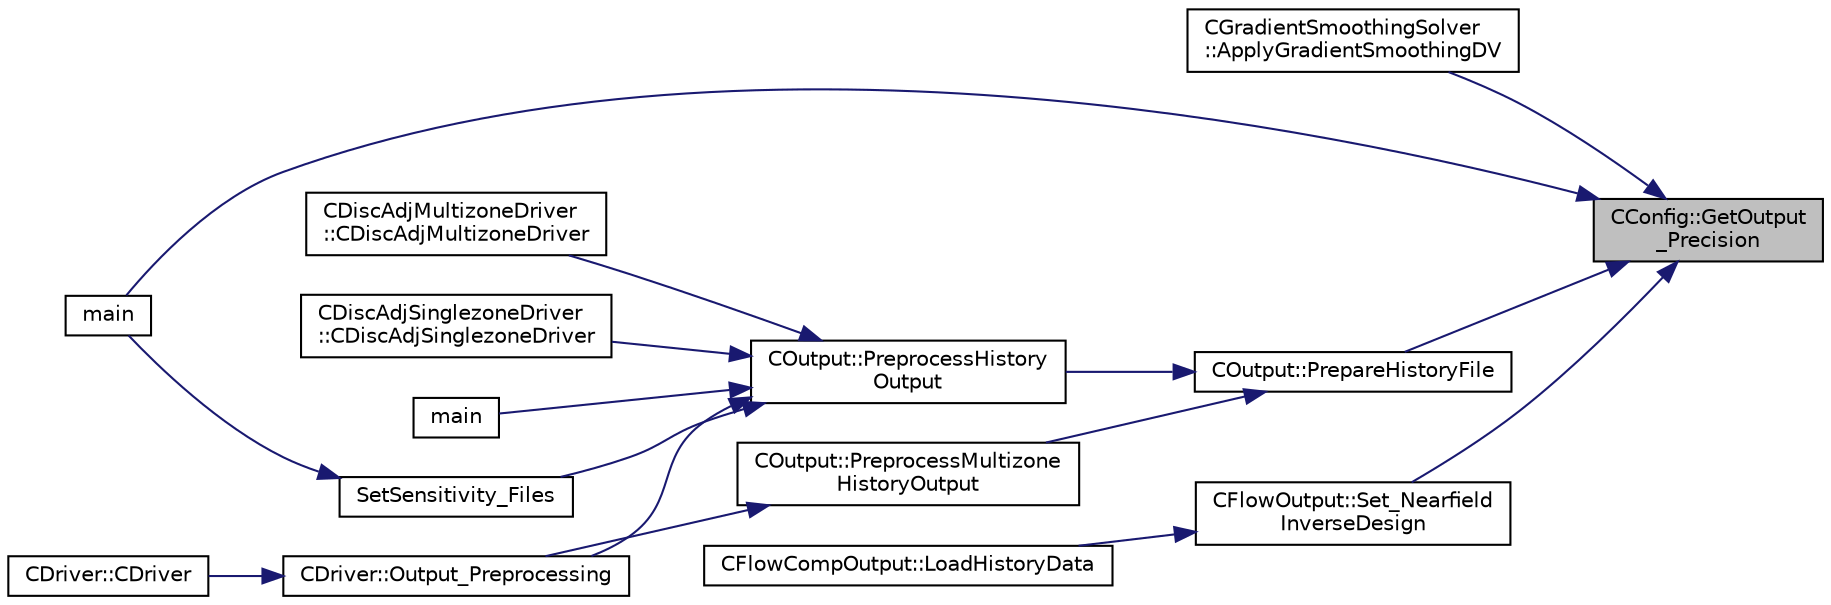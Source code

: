 digraph "CConfig::GetOutput_Precision"
{
 // LATEX_PDF_SIZE
  edge [fontname="Helvetica",fontsize="10",labelfontname="Helvetica",labelfontsize="10"];
  node [fontname="Helvetica",fontsize="10",shape=record];
  rankdir="RL";
  Node1 [label="CConfig::GetOutput\l_Precision",height=0.2,width=0.4,color="black", fillcolor="grey75", style="filled", fontcolor="black",tooltip="Get the output precision to be used in <ofstream>.precision(value) for history and SU2_DOT output."];
  Node1 -> Node2 [dir="back",color="midnightblue",fontsize="10",style="solid",fontname="Helvetica"];
  Node2 [label="CGradientSmoothingSolver\l::ApplyGradientSmoothingDV",height=0.2,width=0.4,color="black", fillcolor="white", style="filled",URL="$classCGradientSmoothingSolver.html#a443fb04934697664cd7defae114e6ef4",tooltip="All steps required for smoothing the whole system on DV level in an iterative way."];
  Node1 -> Node3 [dir="back",color="midnightblue",fontsize="10",style="solid",fontname="Helvetica"];
  Node3 [label="main",height=0.2,width=0.4,color="black", fillcolor="white", style="filled",URL="$SU2__DOT_8cpp.html#a0ddf1224851353fc92bfbff6f499fa97",tooltip=" "];
  Node1 -> Node4 [dir="back",color="midnightblue",fontsize="10",style="solid",fontname="Helvetica"];
  Node4 [label="COutput::PrepareHistoryFile",height=0.2,width=0.4,color="black", fillcolor="white", style="filled",URL="$classCOutput.html#a3407b42ec9ed68db746446e34d17dc3e",tooltip="Open the history file and write the header."];
  Node4 -> Node5 [dir="back",color="midnightblue",fontsize="10",style="solid",fontname="Helvetica"];
  Node5 [label="COutput::PreprocessHistory\lOutput",height=0.2,width=0.4,color="black", fillcolor="white", style="filled",URL="$classCOutput.html#afbd232d7c9236d1415382a195f6cff4e",tooltip="Preprocess the history output by setting the history fields and opening the history file."];
  Node5 -> Node6 [dir="back",color="midnightblue",fontsize="10",style="solid",fontname="Helvetica"];
  Node6 [label="CDiscAdjMultizoneDriver\l::CDiscAdjMultizoneDriver",height=0.2,width=0.4,color="black", fillcolor="white", style="filled",URL="$classCDiscAdjMultizoneDriver.html#a4cfdd2d2d3b7cc7a40052d13d918da2f",tooltip="Constructor of the class."];
  Node5 -> Node7 [dir="back",color="midnightblue",fontsize="10",style="solid",fontname="Helvetica"];
  Node7 [label="CDiscAdjSinglezoneDriver\l::CDiscAdjSinglezoneDriver",height=0.2,width=0.4,color="black", fillcolor="white", style="filled",URL="$classCDiscAdjSinglezoneDriver.html#a0194e68e223aeda2e78f09cc413079ac",tooltip="Constructor of the class."];
  Node5 -> Node8 [dir="back",color="midnightblue",fontsize="10",style="solid",fontname="Helvetica"];
  Node8 [label="main",height=0.2,width=0.4,color="black", fillcolor="white", style="filled",URL="$SU2__DEF_8cpp.html#a0ddf1224851353fc92bfbff6f499fa97",tooltip=" "];
  Node5 -> Node9 [dir="back",color="midnightblue",fontsize="10",style="solid",fontname="Helvetica"];
  Node9 [label="CDriver::Output_Preprocessing",height=0.2,width=0.4,color="black", fillcolor="white", style="filled",URL="$classCDriver.html#a7ca93236effb813c3af9e00688659976",tooltip="Preprocess the output container."];
  Node9 -> Node10 [dir="back",color="midnightblue",fontsize="10",style="solid",fontname="Helvetica"];
  Node10 [label="CDriver::CDriver",height=0.2,width=0.4,color="black", fillcolor="white", style="filled",URL="$classCDriver.html#a3fca4a013a6efa9bbb38fe78a86b5f3d",tooltip="Constructor of the class."];
  Node5 -> Node11 [dir="back",color="midnightblue",fontsize="10",style="solid",fontname="Helvetica"];
  Node11 [label="SetSensitivity_Files",height=0.2,width=0.4,color="black", fillcolor="white", style="filled",URL="$SU2__DOT_8cpp.html#a63d4fd49ad25f4916709545fb847948c",tooltip="Write the sensitivity (including mesh sensitivity) computed with the discrete adjoint method on the s..."];
  Node11 -> Node3 [dir="back",color="midnightblue",fontsize="10",style="solid",fontname="Helvetica"];
  Node4 -> Node12 [dir="back",color="midnightblue",fontsize="10",style="solid",fontname="Helvetica"];
  Node12 [label="COutput::PreprocessMultizone\lHistoryOutput",height=0.2,width=0.4,color="black", fillcolor="white", style="filled",URL="$classCOutput.html#a638e3fa3f488f610107742dda71c1b53",tooltip="Preprocess the history output by setting the history fields and opening the history file."];
  Node12 -> Node9 [dir="back",color="midnightblue",fontsize="10",style="solid",fontname="Helvetica"];
  Node1 -> Node13 [dir="back",color="midnightblue",fontsize="10",style="solid",fontname="Helvetica"];
  Node13 [label="CFlowOutput::Set_Nearfield\lInverseDesign",height=0.2,width=0.4,color="black", fillcolor="white", style="filled",URL="$classCFlowOutput.html#a75e4406994d764419b4969860a4343f5",tooltip="Set nearfield inverse design output field values (and also into the solver)."];
  Node13 -> Node14 [dir="back",color="midnightblue",fontsize="10",style="solid",fontname="Helvetica"];
  Node14 [label="CFlowCompOutput::LoadHistoryData",height=0.2,width=0.4,color="black", fillcolor="white", style="filled",URL="$classCFlowCompOutput.html#a393cb19a691990ee6e88f844eccc79ed",tooltip="Load the history output field values."];
}
